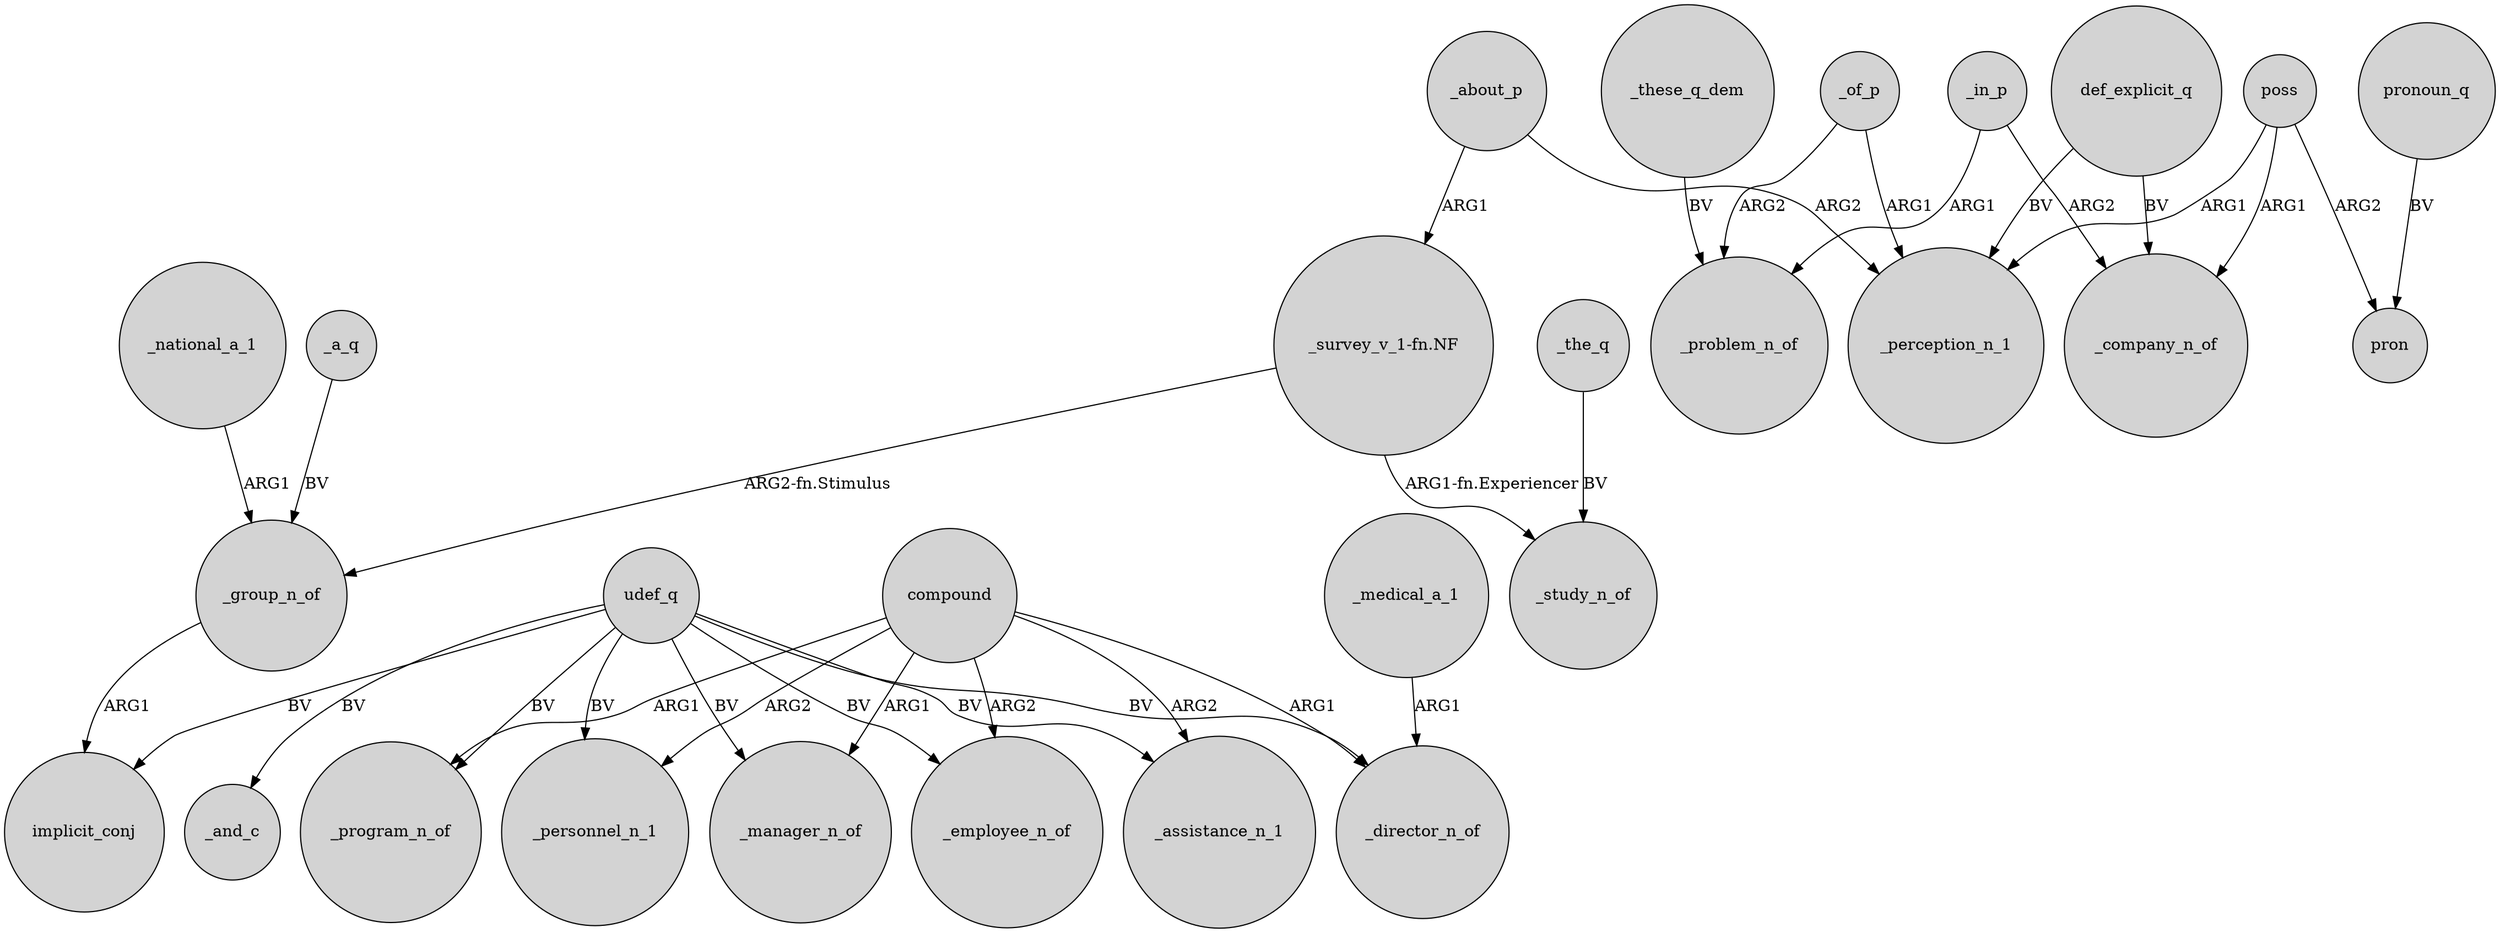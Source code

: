 digraph {
	node [shape=circle style=filled]
	_the_q -> _study_n_of [label=BV]
	_of_p -> _problem_n_of [label=ARG2]
	_group_n_of -> implicit_conj [label=ARG1]
	_about_p -> "_survey_v_1-fn.NF" [label=ARG1]
	compound -> _manager_n_of [label=ARG1]
	poss -> pron [label=ARG2]
	udef_q -> _employee_n_of [label=BV]
	compound -> _employee_n_of [label=ARG2]
	poss -> _perception_n_1 [label=ARG1]
	def_explicit_q -> _perception_n_1 [label=BV]
	_these_q_dem -> _problem_n_of [label=BV]
	"_survey_v_1-fn.NF" -> _group_n_of [label="ARG2-fn.Stimulus"]
	udef_q -> _program_n_of [label=BV]
	compound -> _personnel_n_1 [label=ARG2]
	udef_q -> implicit_conj [label=BV]
	_in_p -> _problem_n_of [label=ARG1]
	def_explicit_q -> _company_n_of [label=BV]
	pronoun_q -> pron [label=BV]
	_in_p -> _company_n_of [label=ARG2]
	udef_q -> _assistance_n_1 [label=BV]
	"_survey_v_1-fn.NF" -> _study_n_of [label="ARG1-fn.Experiencer"]
	compound -> _assistance_n_1 [label=ARG2]
	udef_q -> _personnel_n_1 [label=BV]
	udef_q -> _manager_n_of [label=BV]
	_medical_a_1 -> _director_n_of [label=ARG1]
	compound -> _program_n_of [label=ARG1]
	_about_p -> _perception_n_1 [label=ARG2]
	_a_q -> _group_n_of [label=BV]
	_national_a_1 -> _group_n_of [label=ARG1]
	poss -> _company_n_of [label=ARG1]
	compound -> _director_n_of [label=ARG1]
	udef_q -> _and_c [label=BV]
	udef_q -> _director_n_of [label=BV]
	_of_p -> _perception_n_1 [label=ARG1]
}
